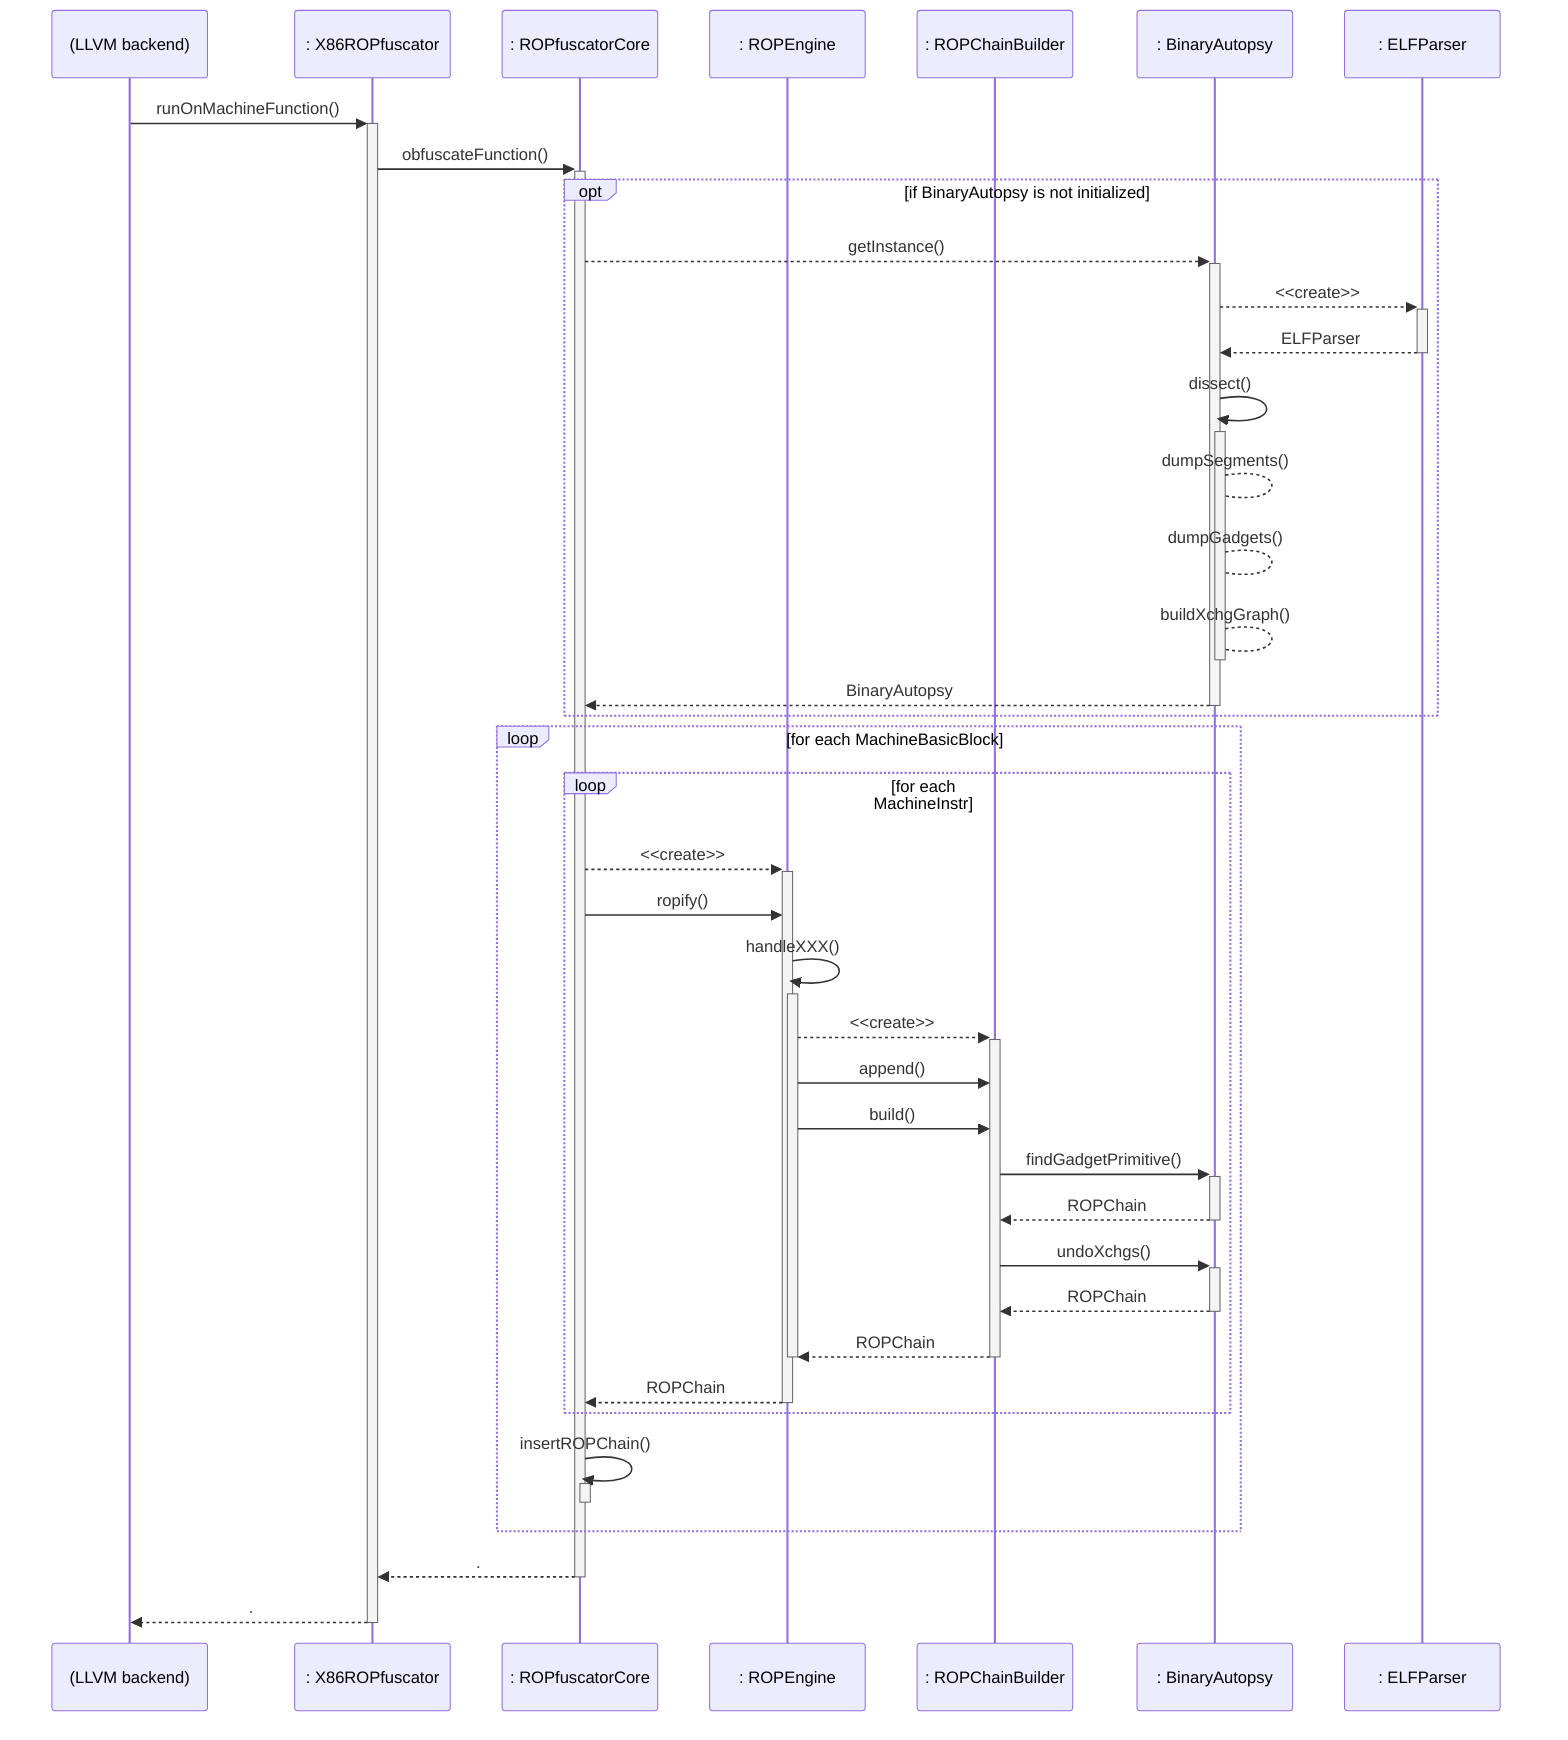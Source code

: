 %% Mermaid UML diagram
sequenceDiagram

participant LLVM as (LLVM backend)
participant Pass as : X86ROPfuscator
participant Core as : ROPfuscatorCore
participant ROP  as : ROPEngine
participant RCB  as : ROPChainBuilder
participant BA   as : BinaryAutopsy
participant ELF  as : ELFParser
LLVM ->>  + Pass : runOnMachineFunction()
Pass ->>  + Core : obfuscateFunction()
opt if BinaryAutopsy is not initialized
Core -->> + BA   : getInstance()
BA   -->> + ELF  : <<create>>
ELF  -->> - BA   : ELFParser
BA   ->>    BA   : dissect()
activate    BA
BA   -->    BA   : dumpSegments()
BA   -->    BA   : dumpGadgets()
BA   -->    BA   : buildXchgGraph()
deactivate  BA
BA   -->> - Core : BinaryAutopsy
end %% opt
loop for each MachineBasicBlock
loop for each MachineInstr
Core -->> + ROP  : <<create>>
Core ->>    ROP  : ropify()
ROP  ->>    ROP  : handleXXX()
activate    ROP
ROP  -->> + RCB  : <<create>>
ROP  ->>    RCB  : append()
ROP  ->>    RCB  : build()
RCB  ->>  + BA   : findGadgetPrimitive()
BA   -->> - RCB  : ROPChain
RCB  ->>  + BA   : undoXchgs()
BA   -->> - RCB  : ROPChain
RCB  -->> - ROP  : ROPChain
deactivate  ROP
ROP  -->> - Core : ROPChain
end %% for each MachineInstr
Core ->>    Core : insertROPChain()
activate    Core
deactivate  Core
end %% for each MachineBasicBlock
Core -->> - Pass : .
Pass -->> - LLVM : .